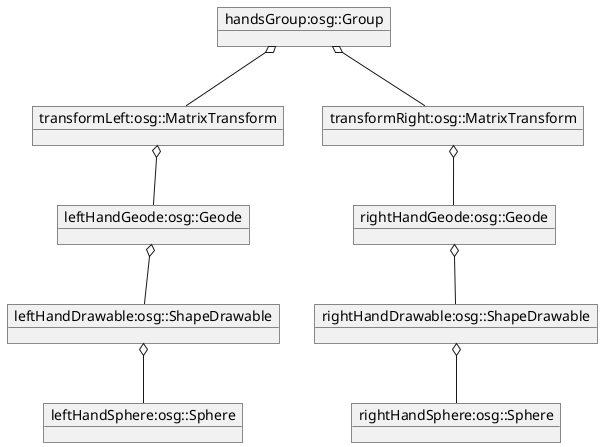 // Module Graph.structure.layer3.handsGroup
// Autor: Aug_RealityKings



@startuml

object "handsGroup:osg::Group" as obj1
object "transformLeft:osg::MatrixTransform" as obj2
object "leftHandGeode:osg::Geode" as obj3
object "leftHandDrawable:osg::ShapeDrawable" as obj4
object "leftHandSphere:osg::Sphere" as obj5
object "transformRight:osg::MatrixTransform" as obj6
object "rightHandGeode:osg::Geode" as obj7
object "rightHandDrawable:osg::ShapeDrawable" as obj8
object "rightHandSphere:osg::Sphere" as obj9

obj1 o-- obj2
obj1 o-- obj6

obj2 o-- obj3
obj3 o-- obj4
obj4 o-- obj5

obj6 o-- obj7
obj7 o-- obj8
obj8 o-- obj9

@enduml